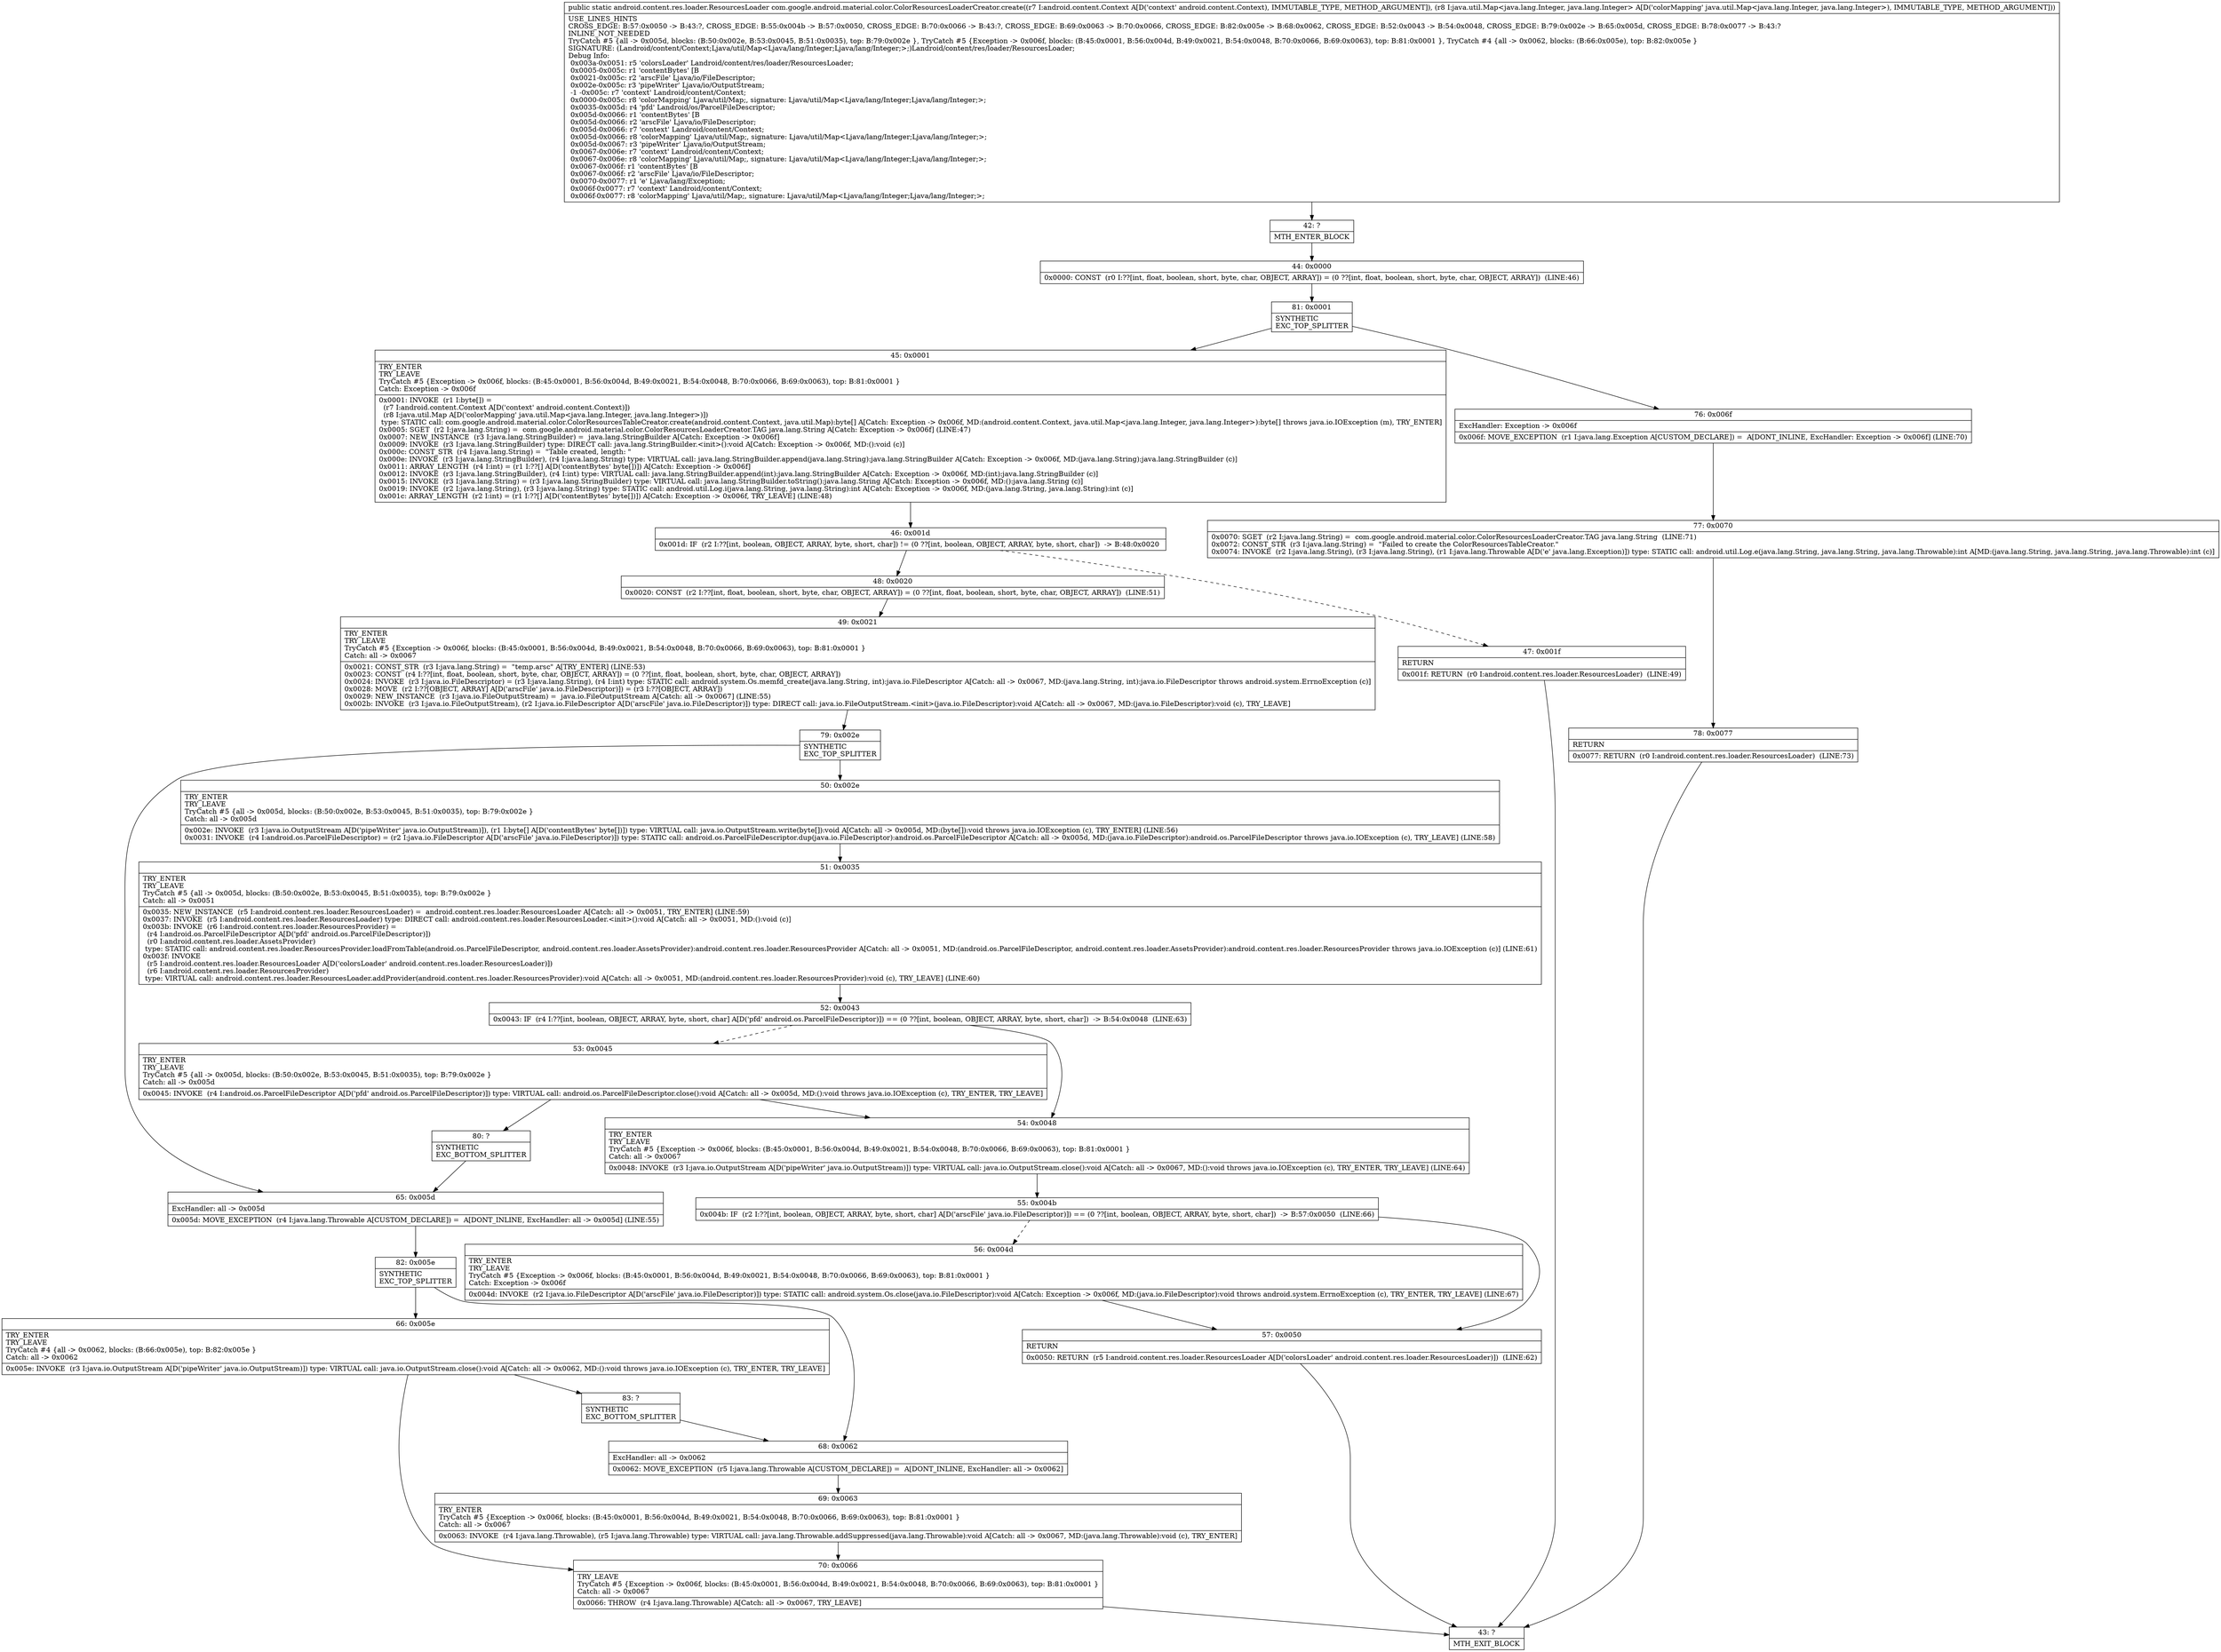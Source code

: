 digraph "CFG forcom.google.android.material.color.ColorResourcesLoaderCreator.create(Landroid\/content\/Context;Ljava\/util\/Map;)Landroid\/content\/res\/loader\/ResourcesLoader;" {
Node_42 [shape=record,label="{42\:\ ?|MTH_ENTER_BLOCK\l}"];
Node_44 [shape=record,label="{44\:\ 0x0000|0x0000: CONST  (r0 I:??[int, float, boolean, short, byte, char, OBJECT, ARRAY]) = (0 ??[int, float, boolean, short, byte, char, OBJECT, ARRAY])  (LINE:46)\l}"];
Node_81 [shape=record,label="{81\:\ 0x0001|SYNTHETIC\lEXC_TOP_SPLITTER\l}"];
Node_45 [shape=record,label="{45\:\ 0x0001|TRY_ENTER\lTRY_LEAVE\lTryCatch #5 \{Exception \-\> 0x006f, blocks: (B:45:0x0001, B:56:0x004d, B:49:0x0021, B:54:0x0048, B:70:0x0066, B:69:0x0063), top: B:81:0x0001 \}\lCatch: Exception \-\> 0x006f\l|0x0001: INVOKE  (r1 I:byte[]) = \l  (r7 I:android.content.Context A[D('context' android.content.Context)])\l  (r8 I:java.util.Map A[D('colorMapping' java.util.Map\<java.lang.Integer, java.lang.Integer\>)])\l type: STATIC call: com.google.android.material.color.ColorResourcesTableCreator.create(android.content.Context, java.util.Map):byte[] A[Catch: Exception \-\> 0x006f, MD:(android.content.Context, java.util.Map\<java.lang.Integer, java.lang.Integer\>):byte[] throws java.io.IOException (m), TRY_ENTER]\l0x0005: SGET  (r2 I:java.lang.String) =  com.google.android.material.color.ColorResourcesLoaderCreator.TAG java.lang.String A[Catch: Exception \-\> 0x006f] (LINE:47)\l0x0007: NEW_INSTANCE  (r3 I:java.lang.StringBuilder) =  java.lang.StringBuilder A[Catch: Exception \-\> 0x006f]\l0x0009: INVOKE  (r3 I:java.lang.StringBuilder) type: DIRECT call: java.lang.StringBuilder.\<init\>():void A[Catch: Exception \-\> 0x006f, MD:():void (c)]\l0x000c: CONST_STR  (r4 I:java.lang.String) =  \"Table created, length: \" \l0x000e: INVOKE  (r3 I:java.lang.StringBuilder), (r4 I:java.lang.String) type: VIRTUAL call: java.lang.StringBuilder.append(java.lang.String):java.lang.StringBuilder A[Catch: Exception \-\> 0x006f, MD:(java.lang.String):java.lang.StringBuilder (c)]\l0x0011: ARRAY_LENGTH  (r4 I:int) = (r1 I:??[] A[D('contentBytes' byte[])]) A[Catch: Exception \-\> 0x006f]\l0x0012: INVOKE  (r3 I:java.lang.StringBuilder), (r4 I:int) type: VIRTUAL call: java.lang.StringBuilder.append(int):java.lang.StringBuilder A[Catch: Exception \-\> 0x006f, MD:(int):java.lang.StringBuilder (c)]\l0x0015: INVOKE  (r3 I:java.lang.String) = (r3 I:java.lang.StringBuilder) type: VIRTUAL call: java.lang.StringBuilder.toString():java.lang.String A[Catch: Exception \-\> 0x006f, MD:():java.lang.String (c)]\l0x0019: INVOKE  (r2 I:java.lang.String), (r3 I:java.lang.String) type: STATIC call: android.util.Log.i(java.lang.String, java.lang.String):int A[Catch: Exception \-\> 0x006f, MD:(java.lang.String, java.lang.String):int (c)]\l0x001c: ARRAY_LENGTH  (r2 I:int) = (r1 I:??[] A[D('contentBytes' byte[])]) A[Catch: Exception \-\> 0x006f, TRY_LEAVE] (LINE:48)\l}"];
Node_46 [shape=record,label="{46\:\ 0x001d|0x001d: IF  (r2 I:??[int, boolean, OBJECT, ARRAY, byte, short, char]) != (0 ??[int, boolean, OBJECT, ARRAY, byte, short, char])  \-\> B:48:0x0020 \l}"];
Node_47 [shape=record,label="{47\:\ 0x001f|RETURN\l|0x001f: RETURN  (r0 I:android.content.res.loader.ResourcesLoader)  (LINE:49)\l}"];
Node_43 [shape=record,label="{43\:\ ?|MTH_EXIT_BLOCK\l}"];
Node_48 [shape=record,label="{48\:\ 0x0020|0x0020: CONST  (r2 I:??[int, float, boolean, short, byte, char, OBJECT, ARRAY]) = (0 ??[int, float, boolean, short, byte, char, OBJECT, ARRAY])  (LINE:51)\l}"];
Node_49 [shape=record,label="{49\:\ 0x0021|TRY_ENTER\lTRY_LEAVE\lTryCatch #5 \{Exception \-\> 0x006f, blocks: (B:45:0x0001, B:56:0x004d, B:49:0x0021, B:54:0x0048, B:70:0x0066, B:69:0x0063), top: B:81:0x0001 \}\lCatch: all \-\> 0x0067\l|0x0021: CONST_STR  (r3 I:java.lang.String) =  \"temp.arsc\" A[TRY_ENTER] (LINE:53)\l0x0023: CONST  (r4 I:??[int, float, boolean, short, byte, char, OBJECT, ARRAY]) = (0 ??[int, float, boolean, short, byte, char, OBJECT, ARRAY]) \l0x0024: INVOKE  (r3 I:java.io.FileDescriptor) = (r3 I:java.lang.String), (r4 I:int) type: STATIC call: android.system.Os.memfd_create(java.lang.String, int):java.io.FileDescriptor A[Catch: all \-\> 0x0067, MD:(java.lang.String, int):java.io.FileDescriptor throws android.system.ErrnoException (c)]\l0x0028: MOVE  (r2 I:??[OBJECT, ARRAY] A[D('arscFile' java.io.FileDescriptor)]) = (r3 I:??[OBJECT, ARRAY]) \l0x0029: NEW_INSTANCE  (r3 I:java.io.FileOutputStream) =  java.io.FileOutputStream A[Catch: all \-\> 0x0067] (LINE:55)\l0x002b: INVOKE  (r3 I:java.io.FileOutputStream), (r2 I:java.io.FileDescriptor A[D('arscFile' java.io.FileDescriptor)]) type: DIRECT call: java.io.FileOutputStream.\<init\>(java.io.FileDescriptor):void A[Catch: all \-\> 0x0067, MD:(java.io.FileDescriptor):void (c), TRY_LEAVE]\l}"];
Node_79 [shape=record,label="{79\:\ 0x002e|SYNTHETIC\lEXC_TOP_SPLITTER\l}"];
Node_50 [shape=record,label="{50\:\ 0x002e|TRY_ENTER\lTRY_LEAVE\lTryCatch #5 \{all \-\> 0x005d, blocks: (B:50:0x002e, B:53:0x0045, B:51:0x0035), top: B:79:0x002e \}\lCatch: all \-\> 0x005d\l|0x002e: INVOKE  (r3 I:java.io.OutputStream A[D('pipeWriter' java.io.OutputStream)]), (r1 I:byte[] A[D('contentBytes' byte[])]) type: VIRTUAL call: java.io.OutputStream.write(byte[]):void A[Catch: all \-\> 0x005d, MD:(byte[]):void throws java.io.IOException (c), TRY_ENTER] (LINE:56)\l0x0031: INVOKE  (r4 I:android.os.ParcelFileDescriptor) = (r2 I:java.io.FileDescriptor A[D('arscFile' java.io.FileDescriptor)]) type: STATIC call: android.os.ParcelFileDescriptor.dup(java.io.FileDescriptor):android.os.ParcelFileDescriptor A[Catch: all \-\> 0x005d, MD:(java.io.FileDescriptor):android.os.ParcelFileDescriptor throws java.io.IOException (c), TRY_LEAVE] (LINE:58)\l}"];
Node_51 [shape=record,label="{51\:\ 0x0035|TRY_ENTER\lTRY_LEAVE\lTryCatch #5 \{all \-\> 0x005d, blocks: (B:50:0x002e, B:53:0x0045, B:51:0x0035), top: B:79:0x002e \}\lCatch: all \-\> 0x0051\l|0x0035: NEW_INSTANCE  (r5 I:android.content.res.loader.ResourcesLoader) =  android.content.res.loader.ResourcesLoader A[Catch: all \-\> 0x0051, TRY_ENTER] (LINE:59)\l0x0037: INVOKE  (r5 I:android.content.res.loader.ResourcesLoader) type: DIRECT call: android.content.res.loader.ResourcesLoader.\<init\>():void A[Catch: all \-\> 0x0051, MD:():void (c)]\l0x003b: INVOKE  (r6 I:android.content.res.loader.ResourcesProvider) = \l  (r4 I:android.os.ParcelFileDescriptor A[D('pfd' android.os.ParcelFileDescriptor)])\l  (r0 I:android.content.res.loader.AssetsProvider)\l type: STATIC call: android.content.res.loader.ResourcesProvider.loadFromTable(android.os.ParcelFileDescriptor, android.content.res.loader.AssetsProvider):android.content.res.loader.ResourcesProvider A[Catch: all \-\> 0x0051, MD:(android.os.ParcelFileDescriptor, android.content.res.loader.AssetsProvider):android.content.res.loader.ResourcesProvider throws java.io.IOException (c)] (LINE:61)\l0x003f: INVOKE  \l  (r5 I:android.content.res.loader.ResourcesLoader A[D('colorsLoader' android.content.res.loader.ResourcesLoader)])\l  (r6 I:android.content.res.loader.ResourcesProvider)\l type: VIRTUAL call: android.content.res.loader.ResourcesLoader.addProvider(android.content.res.loader.ResourcesProvider):void A[Catch: all \-\> 0x0051, MD:(android.content.res.loader.ResourcesProvider):void (c), TRY_LEAVE] (LINE:60)\l}"];
Node_52 [shape=record,label="{52\:\ 0x0043|0x0043: IF  (r4 I:??[int, boolean, OBJECT, ARRAY, byte, short, char] A[D('pfd' android.os.ParcelFileDescriptor)]) == (0 ??[int, boolean, OBJECT, ARRAY, byte, short, char])  \-\> B:54:0x0048  (LINE:63)\l}"];
Node_53 [shape=record,label="{53\:\ 0x0045|TRY_ENTER\lTRY_LEAVE\lTryCatch #5 \{all \-\> 0x005d, blocks: (B:50:0x002e, B:53:0x0045, B:51:0x0035), top: B:79:0x002e \}\lCatch: all \-\> 0x005d\l|0x0045: INVOKE  (r4 I:android.os.ParcelFileDescriptor A[D('pfd' android.os.ParcelFileDescriptor)]) type: VIRTUAL call: android.os.ParcelFileDescriptor.close():void A[Catch: all \-\> 0x005d, MD:():void throws java.io.IOException (c), TRY_ENTER, TRY_LEAVE]\l}"];
Node_80 [shape=record,label="{80\:\ ?|SYNTHETIC\lEXC_BOTTOM_SPLITTER\l}"];
Node_54 [shape=record,label="{54\:\ 0x0048|TRY_ENTER\lTRY_LEAVE\lTryCatch #5 \{Exception \-\> 0x006f, blocks: (B:45:0x0001, B:56:0x004d, B:49:0x0021, B:54:0x0048, B:70:0x0066, B:69:0x0063), top: B:81:0x0001 \}\lCatch: all \-\> 0x0067\l|0x0048: INVOKE  (r3 I:java.io.OutputStream A[D('pipeWriter' java.io.OutputStream)]) type: VIRTUAL call: java.io.OutputStream.close():void A[Catch: all \-\> 0x0067, MD:():void throws java.io.IOException (c), TRY_ENTER, TRY_LEAVE] (LINE:64)\l}"];
Node_55 [shape=record,label="{55\:\ 0x004b|0x004b: IF  (r2 I:??[int, boolean, OBJECT, ARRAY, byte, short, char] A[D('arscFile' java.io.FileDescriptor)]) == (0 ??[int, boolean, OBJECT, ARRAY, byte, short, char])  \-\> B:57:0x0050  (LINE:66)\l}"];
Node_56 [shape=record,label="{56\:\ 0x004d|TRY_ENTER\lTRY_LEAVE\lTryCatch #5 \{Exception \-\> 0x006f, blocks: (B:45:0x0001, B:56:0x004d, B:49:0x0021, B:54:0x0048, B:70:0x0066, B:69:0x0063), top: B:81:0x0001 \}\lCatch: Exception \-\> 0x006f\l|0x004d: INVOKE  (r2 I:java.io.FileDescriptor A[D('arscFile' java.io.FileDescriptor)]) type: STATIC call: android.system.Os.close(java.io.FileDescriptor):void A[Catch: Exception \-\> 0x006f, MD:(java.io.FileDescriptor):void throws android.system.ErrnoException (c), TRY_ENTER, TRY_LEAVE] (LINE:67)\l}"];
Node_57 [shape=record,label="{57\:\ 0x0050|RETURN\l|0x0050: RETURN  (r5 I:android.content.res.loader.ResourcesLoader A[D('colorsLoader' android.content.res.loader.ResourcesLoader)])  (LINE:62)\l}"];
Node_65 [shape=record,label="{65\:\ 0x005d|ExcHandler: all \-\> 0x005d\l|0x005d: MOVE_EXCEPTION  (r4 I:java.lang.Throwable A[CUSTOM_DECLARE]) =  A[DONT_INLINE, ExcHandler: all \-\> 0x005d] (LINE:55)\l}"];
Node_82 [shape=record,label="{82\:\ 0x005e|SYNTHETIC\lEXC_TOP_SPLITTER\l}"];
Node_66 [shape=record,label="{66\:\ 0x005e|TRY_ENTER\lTRY_LEAVE\lTryCatch #4 \{all \-\> 0x0062, blocks: (B:66:0x005e), top: B:82:0x005e \}\lCatch: all \-\> 0x0062\l|0x005e: INVOKE  (r3 I:java.io.OutputStream A[D('pipeWriter' java.io.OutputStream)]) type: VIRTUAL call: java.io.OutputStream.close():void A[Catch: all \-\> 0x0062, MD:():void throws java.io.IOException (c), TRY_ENTER, TRY_LEAVE]\l}"];
Node_70 [shape=record,label="{70\:\ 0x0066|TRY_LEAVE\lTryCatch #5 \{Exception \-\> 0x006f, blocks: (B:45:0x0001, B:56:0x004d, B:49:0x0021, B:54:0x0048, B:70:0x0066, B:69:0x0063), top: B:81:0x0001 \}\lCatch: all \-\> 0x0067\l|0x0066: THROW  (r4 I:java.lang.Throwable) A[Catch: all \-\> 0x0067, TRY_LEAVE]\l}"];
Node_83 [shape=record,label="{83\:\ ?|SYNTHETIC\lEXC_BOTTOM_SPLITTER\l}"];
Node_68 [shape=record,label="{68\:\ 0x0062|ExcHandler: all \-\> 0x0062\l|0x0062: MOVE_EXCEPTION  (r5 I:java.lang.Throwable A[CUSTOM_DECLARE]) =  A[DONT_INLINE, ExcHandler: all \-\> 0x0062]\l}"];
Node_69 [shape=record,label="{69\:\ 0x0063|TRY_ENTER\lTryCatch #5 \{Exception \-\> 0x006f, blocks: (B:45:0x0001, B:56:0x004d, B:49:0x0021, B:54:0x0048, B:70:0x0066, B:69:0x0063), top: B:81:0x0001 \}\lCatch: all \-\> 0x0067\l|0x0063: INVOKE  (r4 I:java.lang.Throwable), (r5 I:java.lang.Throwable) type: VIRTUAL call: java.lang.Throwable.addSuppressed(java.lang.Throwable):void A[Catch: all \-\> 0x0067, MD:(java.lang.Throwable):void (c), TRY_ENTER]\l}"];
Node_76 [shape=record,label="{76\:\ 0x006f|ExcHandler: Exception \-\> 0x006f\l|0x006f: MOVE_EXCEPTION  (r1 I:java.lang.Exception A[CUSTOM_DECLARE]) =  A[DONT_INLINE, ExcHandler: Exception \-\> 0x006f] (LINE:70)\l}"];
Node_77 [shape=record,label="{77\:\ 0x0070|0x0070: SGET  (r2 I:java.lang.String) =  com.google.android.material.color.ColorResourcesLoaderCreator.TAG java.lang.String  (LINE:71)\l0x0072: CONST_STR  (r3 I:java.lang.String) =  \"Failed to create the ColorResourcesTableCreator.\" \l0x0074: INVOKE  (r2 I:java.lang.String), (r3 I:java.lang.String), (r1 I:java.lang.Throwable A[D('e' java.lang.Exception)]) type: STATIC call: android.util.Log.e(java.lang.String, java.lang.String, java.lang.Throwable):int A[MD:(java.lang.String, java.lang.String, java.lang.Throwable):int (c)]\l}"];
Node_78 [shape=record,label="{78\:\ 0x0077|RETURN\l|0x0077: RETURN  (r0 I:android.content.res.loader.ResourcesLoader)  (LINE:73)\l}"];
MethodNode[shape=record,label="{public static android.content.res.loader.ResourcesLoader com.google.android.material.color.ColorResourcesLoaderCreator.create((r7 I:android.content.Context A[D('context' android.content.Context), IMMUTABLE_TYPE, METHOD_ARGUMENT]), (r8 I:java.util.Map\<java.lang.Integer, java.lang.Integer\> A[D('colorMapping' java.util.Map\<java.lang.Integer, java.lang.Integer\>), IMMUTABLE_TYPE, METHOD_ARGUMENT]))  | USE_LINES_HINTS\lCROSS_EDGE: B:57:0x0050 \-\> B:43:?, CROSS_EDGE: B:55:0x004b \-\> B:57:0x0050, CROSS_EDGE: B:70:0x0066 \-\> B:43:?, CROSS_EDGE: B:69:0x0063 \-\> B:70:0x0066, CROSS_EDGE: B:82:0x005e \-\> B:68:0x0062, CROSS_EDGE: B:52:0x0043 \-\> B:54:0x0048, CROSS_EDGE: B:79:0x002e \-\> B:65:0x005d, CROSS_EDGE: B:78:0x0077 \-\> B:43:?\lINLINE_NOT_NEEDED\lTryCatch #5 \{all \-\> 0x005d, blocks: (B:50:0x002e, B:53:0x0045, B:51:0x0035), top: B:79:0x002e \}, TryCatch #5 \{Exception \-\> 0x006f, blocks: (B:45:0x0001, B:56:0x004d, B:49:0x0021, B:54:0x0048, B:70:0x0066, B:69:0x0063), top: B:81:0x0001 \}, TryCatch #4 \{all \-\> 0x0062, blocks: (B:66:0x005e), top: B:82:0x005e \}\lSIGNATURE: (Landroid\/content\/Context;Ljava\/util\/Map\<Ljava\/lang\/Integer;Ljava\/lang\/Integer;\>;)Landroid\/content\/res\/loader\/ResourcesLoader;\lDebug Info:\l  0x003a\-0x0051: r5 'colorsLoader' Landroid\/content\/res\/loader\/ResourcesLoader;\l  0x0005\-0x005c: r1 'contentBytes' [B\l  0x0021\-0x005c: r2 'arscFile' Ljava\/io\/FileDescriptor;\l  0x002e\-0x005c: r3 'pipeWriter' Ljava\/io\/OutputStream;\l  \-1 \-0x005c: r7 'context' Landroid\/content\/Context;\l  0x0000\-0x005c: r8 'colorMapping' Ljava\/util\/Map;, signature: Ljava\/util\/Map\<Ljava\/lang\/Integer;Ljava\/lang\/Integer;\>;\l  0x0035\-0x005d: r4 'pfd' Landroid\/os\/ParcelFileDescriptor;\l  0x005d\-0x0066: r1 'contentBytes' [B\l  0x005d\-0x0066: r2 'arscFile' Ljava\/io\/FileDescriptor;\l  0x005d\-0x0066: r7 'context' Landroid\/content\/Context;\l  0x005d\-0x0066: r8 'colorMapping' Ljava\/util\/Map;, signature: Ljava\/util\/Map\<Ljava\/lang\/Integer;Ljava\/lang\/Integer;\>;\l  0x005d\-0x0067: r3 'pipeWriter' Ljava\/io\/OutputStream;\l  0x0067\-0x006e: r7 'context' Landroid\/content\/Context;\l  0x0067\-0x006e: r8 'colorMapping' Ljava\/util\/Map;, signature: Ljava\/util\/Map\<Ljava\/lang\/Integer;Ljava\/lang\/Integer;\>;\l  0x0067\-0x006f: r1 'contentBytes' [B\l  0x0067\-0x006f: r2 'arscFile' Ljava\/io\/FileDescriptor;\l  0x0070\-0x0077: r1 'e' Ljava\/lang\/Exception;\l  0x006f\-0x0077: r7 'context' Landroid\/content\/Context;\l  0x006f\-0x0077: r8 'colorMapping' Ljava\/util\/Map;, signature: Ljava\/util\/Map\<Ljava\/lang\/Integer;Ljava\/lang\/Integer;\>;\l}"];
MethodNode -> Node_42;Node_42 -> Node_44;
Node_44 -> Node_81;
Node_81 -> Node_45;
Node_81 -> Node_76;
Node_45 -> Node_46;
Node_46 -> Node_47[style=dashed];
Node_46 -> Node_48;
Node_47 -> Node_43;
Node_48 -> Node_49;
Node_49 -> Node_79;
Node_79 -> Node_50;
Node_79 -> Node_65;
Node_50 -> Node_51;
Node_51 -> Node_52;
Node_52 -> Node_53[style=dashed];
Node_52 -> Node_54;
Node_53 -> Node_54;
Node_53 -> Node_80;
Node_80 -> Node_65;
Node_54 -> Node_55;
Node_55 -> Node_56[style=dashed];
Node_55 -> Node_57;
Node_56 -> Node_57;
Node_57 -> Node_43;
Node_65 -> Node_82;
Node_82 -> Node_66;
Node_82 -> Node_68;
Node_66 -> Node_70;
Node_66 -> Node_83;
Node_70 -> Node_43;
Node_83 -> Node_68;
Node_68 -> Node_69;
Node_69 -> Node_70;
Node_76 -> Node_77;
Node_77 -> Node_78;
Node_78 -> Node_43;
}

